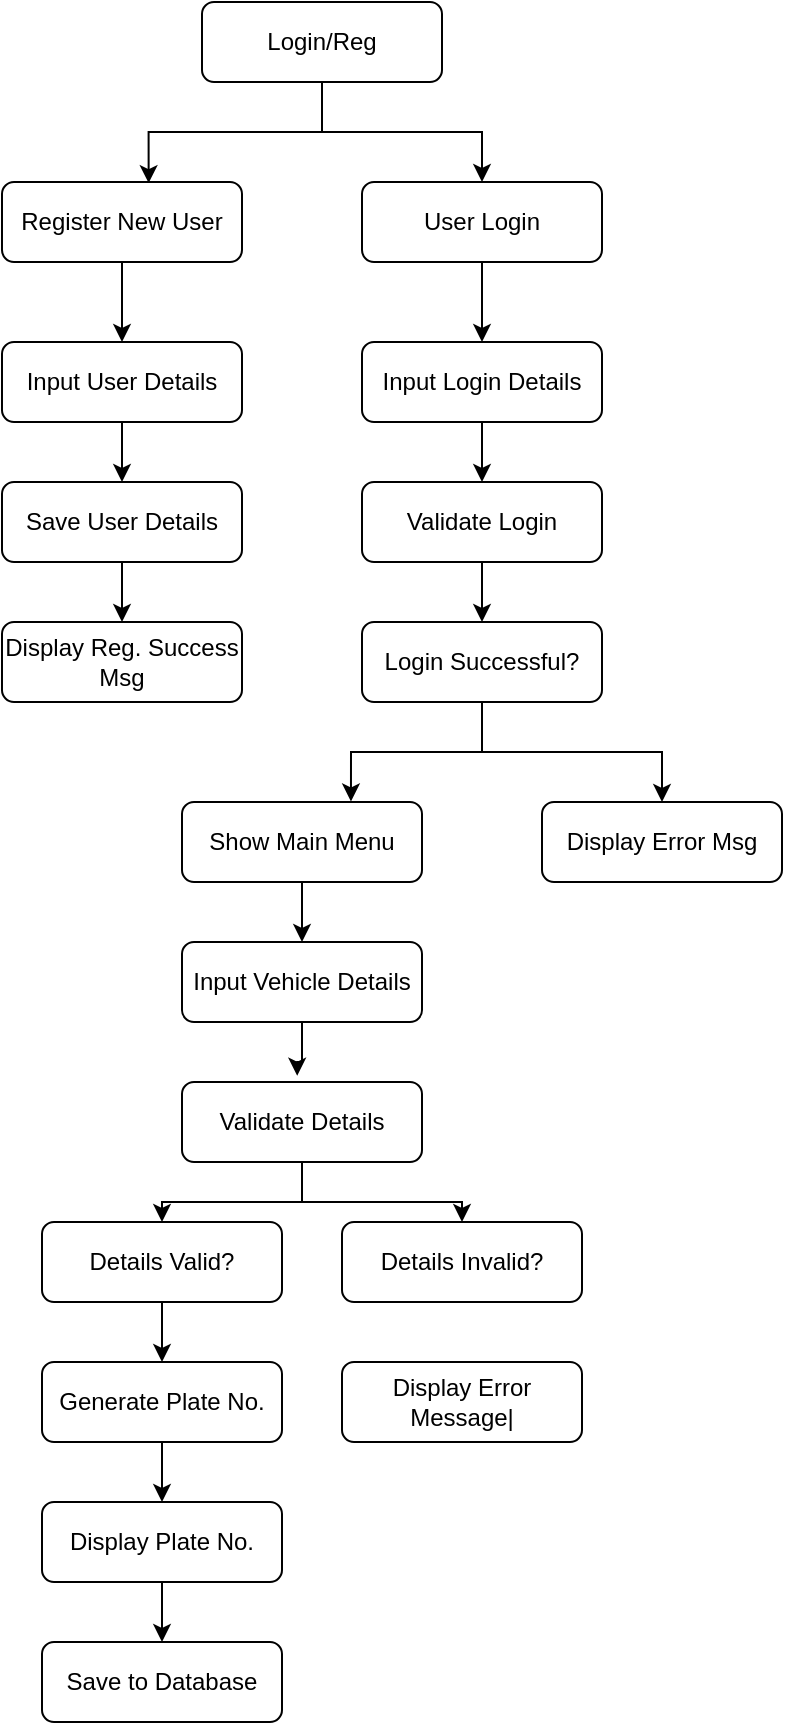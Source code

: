 <mxfile version="24.6.4" type="github">
  <diagram id="C5RBs43oDa-KdzZeNtuy" name="Page-1">
    <mxGraphModel dx="1983" dy="1084" grid="1" gridSize="10" guides="1" tooltips="1" connect="1" arrows="1" fold="1" page="1" pageScale="1" pageWidth="827" pageHeight="1169" math="0" shadow="0">
      <root>
        <mxCell id="WIyWlLk6GJQsqaUBKTNV-0" />
        <mxCell id="WIyWlLk6GJQsqaUBKTNV-1" parent="WIyWlLk6GJQsqaUBKTNV-0" />
        <mxCell id="YI5nxlyJurdDIpKs7lJP-41" value="" style="group" vertex="1" connectable="0" parent="WIyWlLk6GJQsqaUBKTNV-1">
          <mxGeometry x="180" y="80" width="390" height="860" as="geometry" />
        </mxCell>
        <mxCell id="YI5nxlyJurdDIpKs7lJP-5" style="edgeStyle=orthogonalEdgeStyle;rounded=0;orthogonalLoop=1;jettySize=auto;html=1;entryX=0.5;entryY=0;entryDx=0;entryDy=0;" edge="1" parent="YI5nxlyJurdDIpKs7lJP-41" source="WIyWlLk6GJQsqaUBKTNV-3" target="YI5nxlyJurdDIpKs7lJP-2">
          <mxGeometry relative="1" as="geometry" />
        </mxCell>
        <mxCell id="WIyWlLk6GJQsqaUBKTNV-3" value="Login/Reg" style="rounded=1;whiteSpace=wrap;html=1;fontSize=12;glass=0;strokeWidth=1;shadow=0;" parent="YI5nxlyJurdDIpKs7lJP-41" vertex="1">
          <mxGeometry x="100" width="120" height="40" as="geometry" />
        </mxCell>
        <mxCell id="YI5nxlyJurdDIpKs7lJP-24" style="edgeStyle=orthogonalEdgeStyle;rounded=0;orthogonalLoop=1;jettySize=auto;html=1;entryX=0.5;entryY=0;entryDx=0;entryDy=0;" edge="1" parent="YI5nxlyJurdDIpKs7lJP-41" source="YI5nxlyJurdDIpKs7lJP-1" target="YI5nxlyJurdDIpKs7lJP-7">
          <mxGeometry relative="1" as="geometry" />
        </mxCell>
        <mxCell id="YI5nxlyJurdDIpKs7lJP-1" value="Register New User" style="rounded=1;whiteSpace=wrap;html=1;fontSize=12;glass=0;strokeWidth=1;shadow=0;" vertex="1" parent="YI5nxlyJurdDIpKs7lJP-41">
          <mxGeometry y="90" width="120" height="40" as="geometry" />
        </mxCell>
        <mxCell id="YI5nxlyJurdDIpKs7lJP-25" style="edgeStyle=orthogonalEdgeStyle;rounded=0;orthogonalLoop=1;jettySize=auto;html=1;entryX=0.5;entryY=0;entryDx=0;entryDy=0;" edge="1" parent="YI5nxlyJurdDIpKs7lJP-41" source="YI5nxlyJurdDIpKs7lJP-2" target="YI5nxlyJurdDIpKs7lJP-9">
          <mxGeometry relative="1" as="geometry" />
        </mxCell>
        <mxCell id="YI5nxlyJurdDIpKs7lJP-2" value=" User Login " style="rounded=1;whiteSpace=wrap;html=1;fontSize=12;glass=0;strokeWidth=1;shadow=0;" vertex="1" parent="YI5nxlyJurdDIpKs7lJP-41">
          <mxGeometry x="180" y="90" width="120" height="40" as="geometry" />
        </mxCell>
        <mxCell id="YI5nxlyJurdDIpKs7lJP-3" style="edgeStyle=orthogonalEdgeStyle;rounded=0;orthogonalLoop=1;jettySize=auto;html=1;entryX=0.611;entryY=0.014;entryDx=0;entryDy=0;entryPerimeter=0;" edge="1" parent="YI5nxlyJurdDIpKs7lJP-41" source="WIyWlLk6GJQsqaUBKTNV-3" target="YI5nxlyJurdDIpKs7lJP-1">
          <mxGeometry relative="1" as="geometry" />
        </mxCell>
        <mxCell id="YI5nxlyJurdDIpKs7lJP-26" style="edgeStyle=orthogonalEdgeStyle;rounded=0;orthogonalLoop=1;jettySize=auto;html=1;entryX=0.5;entryY=0;entryDx=0;entryDy=0;" edge="1" parent="YI5nxlyJurdDIpKs7lJP-41" source="YI5nxlyJurdDIpKs7lJP-7" target="YI5nxlyJurdDIpKs7lJP-10">
          <mxGeometry relative="1" as="geometry" />
        </mxCell>
        <mxCell id="YI5nxlyJurdDIpKs7lJP-7" value=" Input User Details " style="rounded=1;whiteSpace=wrap;html=1;fontSize=12;glass=0;strokeWidth=1;shadow=0;" vertex="1" parent="YI5nxlyJurdDIpKs7lJP-41">
          <mxGeometry y="170" width="120" height="40" as="geometry" />
        </mxCell>
        <mxCell id="YI5nxlyJurdDIpKs7lJP-27" style="edgeStyle=orthogonalEdgeStyle;rounded=0;orthogonalLoop=1;jettySize=auto;html=1;entryX=0.5;entryY=0;entryDx=0;entryDy=0;" edge="1" parent="YI5nxlyJurdDIpKs7lJP-41" source="YI5nxlyJurdDIpKs7lJP-9" target="YI5nxlyJurdDIpKs7lJP-11">
          <mxGeometry relative="1" as="geometry" />
        </mxCell>
        <mxCell id="YI5nxlyJurdDIpKs7lJP-9" value=" Input Login Details  " style="rounded=1;whiteSpace=wrap;html=1;fontSize=12;glass=0;strokeWidth=1;shadow=0;" vertex="1" parent="YI5nxlyJurdDIpKs7lJP-41">
          <mxGeometry x="180" y="170" width="120" height="40" as="geometry" />
        </mxCell>
        <mxCell id="YI5nxlyJurdDIpKs7lJP-28" style="edgeStyle=orthogonalEdgeStyle;rounded=0;orthogonalLoop=1;jettySize=auto;html=1;entryX=0.5;entryY=0;entryDx=0;entryDy=0;" edge="1" parent="YI5nxlyJurdDIpKs7lJP-41" source="YI5nxlyJurdDIpKs7lJP-10" target="YI5nxlyJurdDIpKs7lJP-12">
          <mxGeometry relative="1" as="geometry" />
        </mxCell>
        <mxCell id="YI5nxlyJurdDIpKs7lJP-10" value="  Save User Details " style="rounded=1;whiteSpace=wrap;html=1;fontSize=12;glass=0;strokeWidth=1;shadow=0;" vertex="1" parent="YI5nxlyJurdDIpKs7lJP-41">
          <mxGeometry y="240" width="120" height="40" as="geometry" />
        </mxCell>
        <mxCell id="YI5nxlyJurdDIpKs7lJP-29" style="edgeStyle=orthogonalEdgeStyle;rounded=0;orthogonalLoop=1;jettySize=auto;html=1;entryX=0.5;entryY=0;entryDx=0;entryDy=0;" edge="1" parent="YI5nxlyJurdDIpKs7lJP-41" source="YI5nxlyJurdDIpKs7lJP-11" target="YI5nxlyJurdDIpKs7lJP-13">
          <mxGeometry relative="1" as="geometry" />
        </mxCell>
        <mxCell id="YI5nxlyJurdDIpKs7lJP-11" value="  Validate Login  " style="rounded=1;whiteSpace=wrap;html=1;fontSize=12;glass=0;strokeWidth=1;shadow=0;" vertex="1" parent="YI5nxlyJurdDIpKs7lJP-41">
          <mxGeometry x="180" y="240" width="120" height="40" as="geometry" />
        </mxCell>
        <mxCell id="YI5nxlyJurdDIpKs7lJP-12" value="  Display Reg. Success Msg  " style="rounded=1;whiteSpace=wrap;html=1;fontSize=12;glass=0;strokeWidth=1;shadow=0;" vertex="1" parent="YI5nxlyJurdDIpKs7lJP-41">
          <mxGeometry y="310" width="120" height="40" as="geometry" />
        </mxCell>
        <mxCell id="YI5nxlyJurdDIpKs7lJP-32" style="edgeStyle=orthogonalEdgeStyle;rounded=0;orthogonalLoop=1;jettySize=auto;html=1;" edge="1" parent="YI5nxlyJurdDIpKs7lJP-41" source="YI5nxlyJurdDIpKs7lJP-13" target="YI5nxlyJurdDIpKs7lJP-15">
          <mxGeometry relative="1" as="geometry" />
        </mxCell>
        <mxCell id="YI5nxlyJurdDIpKs7lJP-13" value="    Login Successful?   " style="rounded=1;whiteSpace=wrap;html=1;fontSize=12;glass=0;strokeWidth=1;shadow=0;" vertex="1" parent="YI5nxlyJurdDIpKs7lJP-41">
          <mxGeometry x="180" y="310" width="120" height="40" as="geometry" />
        </mxCell>
        <mxCell id="YI5nxlyJurdDIpKs7lJP-33" style="edgeStyle=orthogonalEdgeStyle;rounded=0;orthogonalLoop=1;jettySize=auto;html=1;" edge="1" parent="YI5nxlyJurdDIpKs7lJP-41" source="YI5nxlyJurdDIpKs7lJP-14" target="YI5nxlyJurdDIpKs7lJP-16">
          <mxGeometry relative="1" as="geometry" />
        </mxCell>
        <mxCell id="YI5nxlyJurdDIpKs7lJP-14" value="    Show Main Menu    " style="rounded=1;whiteSpace=wrap;html=1;fontSize=12;glass=0;strokeWidth=1;shadow=0;" vertex="1" parent="YI5nxlyJurdDIpKs7lJP-41">
          <mxGeometry x="90" y="400" width="120" height="40" as="geometry" />
        </mxCell>
        <mxCell id="YI5nxlyJurdDIpKs7lJP-15" value="    Display Error Msg    " style="rounded=1;whiteSpace=wrap;html=1;fontSize=12;glass=0;strokeWidth=1;shadow=0;" vertex="1" parent="YI5nxlyJurdDIpKs7lJP-41">
          <mxGeometry x="270" y="400" width="120" height="40" as="geometry" />
        </mxCell>
        <mxCell id="YI5nxlyJurdDIpKs7lJP-16" value="    Input Vehicle Details    " style="rounded=1;whiteSpace=wrap;html=1;fontSize=12;glass=0;strokeWidth=1;shadow=0;" vertex="1" parent="YI5nxlyJurdDIpKs7lJP-41">
          <mxGeometry x="90" y="470" width="120" height="40" as="geometry" />
        </mxCell>
        <mxCell id="YI5nxlyJurdDIpKs7lJP-35" style="edgeStyle=orthogonalEdgeStyle;rounded=0;orthogonalLoop=1;jettySize=auto;html=1;entryX=0.5;entryY=0;entryDx=0;entryDy=0;" edge="1" parent="YI5nxlyJurdDIpKs7lJP-41" source="YI5nxlyJurdDIpKs7lJP-17" target="YI5nxlyJurdDIpKs7lJP-18">
          <mxGeometry relative="1" as="geometry" />
        </mxCell>
        <mxCell id="YI5nxlyJurdDIpKs7lJP-36" style="edgeStyle=orthogonalEdgeStyle;rounded=0;orthogonalLoop=1;jettySize=auto;html=1;" edge="1" parent="YI5nxlyJurdDIpKs7lJP-41" source="YI5nxlyJurdDIpKs7lJP-17" target="YI5nxlyJurdDIpKs7lJP-19">
          <mxGeometry relative="1" as="geometry" />
        </mxCell>
        <mxCell id="YI5nxlyJurdDIpKs7lJP-17" value="    Validate Details     " style="rounded=1;whiteSpace=wrap;html=1;fontSize=12;glass=0;strokeWidth=1;shadow=0;" vertex="1" parent="YI5nxlyJurdDIpKs7lJP-41">
          <mxGeometry x="90" y="540" width="120" height="40" as="geometry" />
        </mxCell>
        <mxCell id="YI5nxlyJurdDIpKs7lJP-37" style="edgeStyle=orthogonalEdgeStyle;rounded=0;orthogonalLoop=1;jettySize=auto;html=1;entryX=0.5;entryY=0;entryDx=0;entryDy=0;" edge="1" parent="YI5nxlyJurdDIpKs7lJP-41" source="YI5nxlyJurdDIpKs7lJP-18" target="YI5nxlyJurdDIpKs7lJP-20">
          <mxGeometry relative="1" as="geometry" />
        </mxCell>
        <mxCell id="YI5nxlyJurdDIpKs7lJP-18" value="    Details Valid?     " style="rounded=1;whiteSpace=wrap;html=1;fontSize=12;glass=0;strokeWidth=1;shadow=0;" vertex="1" parent="YI5nxlyJurdDIpKs7lJP-41">
          <mxGeometry x="20" y="610" width="120" height="40" as="geometry" />
        </mxCell>
        <mxCell id="YI5nxlyJurdDIpKs7lJP-19" value="    Details Invalid?      " style="rounded=1;whiteSpace=wrap;html=1;fontSize=12;glass=0;strokeWidth=1;shadow=0;" vertex="1" parent="YI5nxlyJurdDIpKs7lJP-41">
          <mxGeometry x="170" y="610" width="120" height="40" as="geometry" />
        </mxCell>
        <mxCell id="YI5nxlyJurdDIpKs7lJP-38" style="edgeStyle=orthogonalEdgeStyle;rounded=0;orthogonalLoop=1;jettySize=auto;html=1;entryX=0.5;entryY=0;entryDx=0;entryDy=0;" edge="1" parent="YI5nxlyJurdDIpKs7lJP-41" source="YI5nxlyJurdDIpKs7lJP-20" target="YI5nxlyJurdDIpKs7lJP-21">
          <mxGeometry relative="1" as="geometry" />
        </mxCell>
        <mxCell id="YI5nxlyJurdDIpKs7lJP-20" value="    Generate Plate No.     " style="rounded=1;whiteSpace=wrap;html=1;fontSize=12;glass=0;strokeWidth=1;shadow=0;" vertex="1" parent="YI5nxlyJurdDIpKs7lJP-41">
          <mxGeometry x="20" y="680" width="120" height="40" as="geometry" />
        </mxCell>
        <mxCell id="YI5nxlyJurdDIpKs7lJP-40" style="edgeStyle=orthogonalEdgeStyle;rounded=0;orthogonalLoop=1;jettySize=auto;html=1;entryX=0.5;entryY=0;entryDx=0;entryDy=0;" edge="1" parent="YI5nxlyJurdDIpKs7lJP-41" source="YI5nxlyJurdDIpKs7lJP-21" target="YI5nxlyJurdDIpKs7lJP-22">
          <mxGeometry relative="1" as="geometry" />
        </mxCell>
        <mxCell id="YI5nxlyJurdDIpKs7lJP-21" value="    Display Plate No.      " style="rounded=1;whiteSpace=wrap;html=1;fontSize=12;glass=0;strokeWidth=1;shadow=0;" vertex="1" parent="YI5nxlyJurdDIpKs7lJP-41">
          <mxGeometry x="20" y="750" width="120" height="40" as="geometry" />
        </mxCell>
        <mxCell id="YI5nxlyJurdDIpKs7lJP-22" value="    Save to Database         " style="rounded=1;whiteSpace=wrap;html=1;fontSize=12;glass=0;strokeWidth=1;shadow=0;" vertex="1" parent="YI5nxlyJurdDIpKs7lJP-41">
          <mxGeometry x="20" y="820" width="120" height="40" as="geometry" />
        </mxCell>
        <mxCell id="YI5nxlyJurdDIpKs7lJP-23" value="    Display Error Message|      " style="rounded=1;whiteSpace=wrap;html=1;fontSize=12;glass=0;strokeWidth=1;shadow=0;" vertex="1" parent="YI5nxlyJurdDIpKs7lJP-41">
          <mxGeometry x="170" y="680" width="120" height="40" as="geometry" />
        </mxCell>
        <mxCell id="YI5nxlyJurdDIpKs7lJP-31" style="edgeStyle=orthogonalEdgeStyle;rounded=0;orthogonalLoop=1;jettySize=auto;html=1;entryX=0.704;entryY=-0.007;entryDx=0;entryDy=0;entryPerimeter=0;" edge="1" parent="YI5nxlyJurdDIpKs7lJP-41" source="YI5nxlyJurdDIpKs7lJP-13" target="YI5nxlyJurdDIpKs7lJP-14">
          <mxGeometry relative="1" as="geometry" />
        </mxCell>
        <mxCell id="YI5nxlyJurdDIpKs7lJP-34" style="edgeStyle=orthogonalEdgeStyle;rounded=0;orthogonalLoop=1;jettySize=auto;html=1;entryX=0.48;entryY=-0.079;entryDx=0;entryDy=0;entryPerimeter=0;" edge="1" parent="YI5nxlyJurdDIpKs7lJP-41" source="YI5nxlyJurdDIpKs7lJP-16" target="YI5nxlyJurdDIpKs7lJP-17">
          <mxGeometry relative="1" as="geometry" />
        </mxCell>
      </root>
    </mxGraphModel>
  </diagram>
</mxfile>
